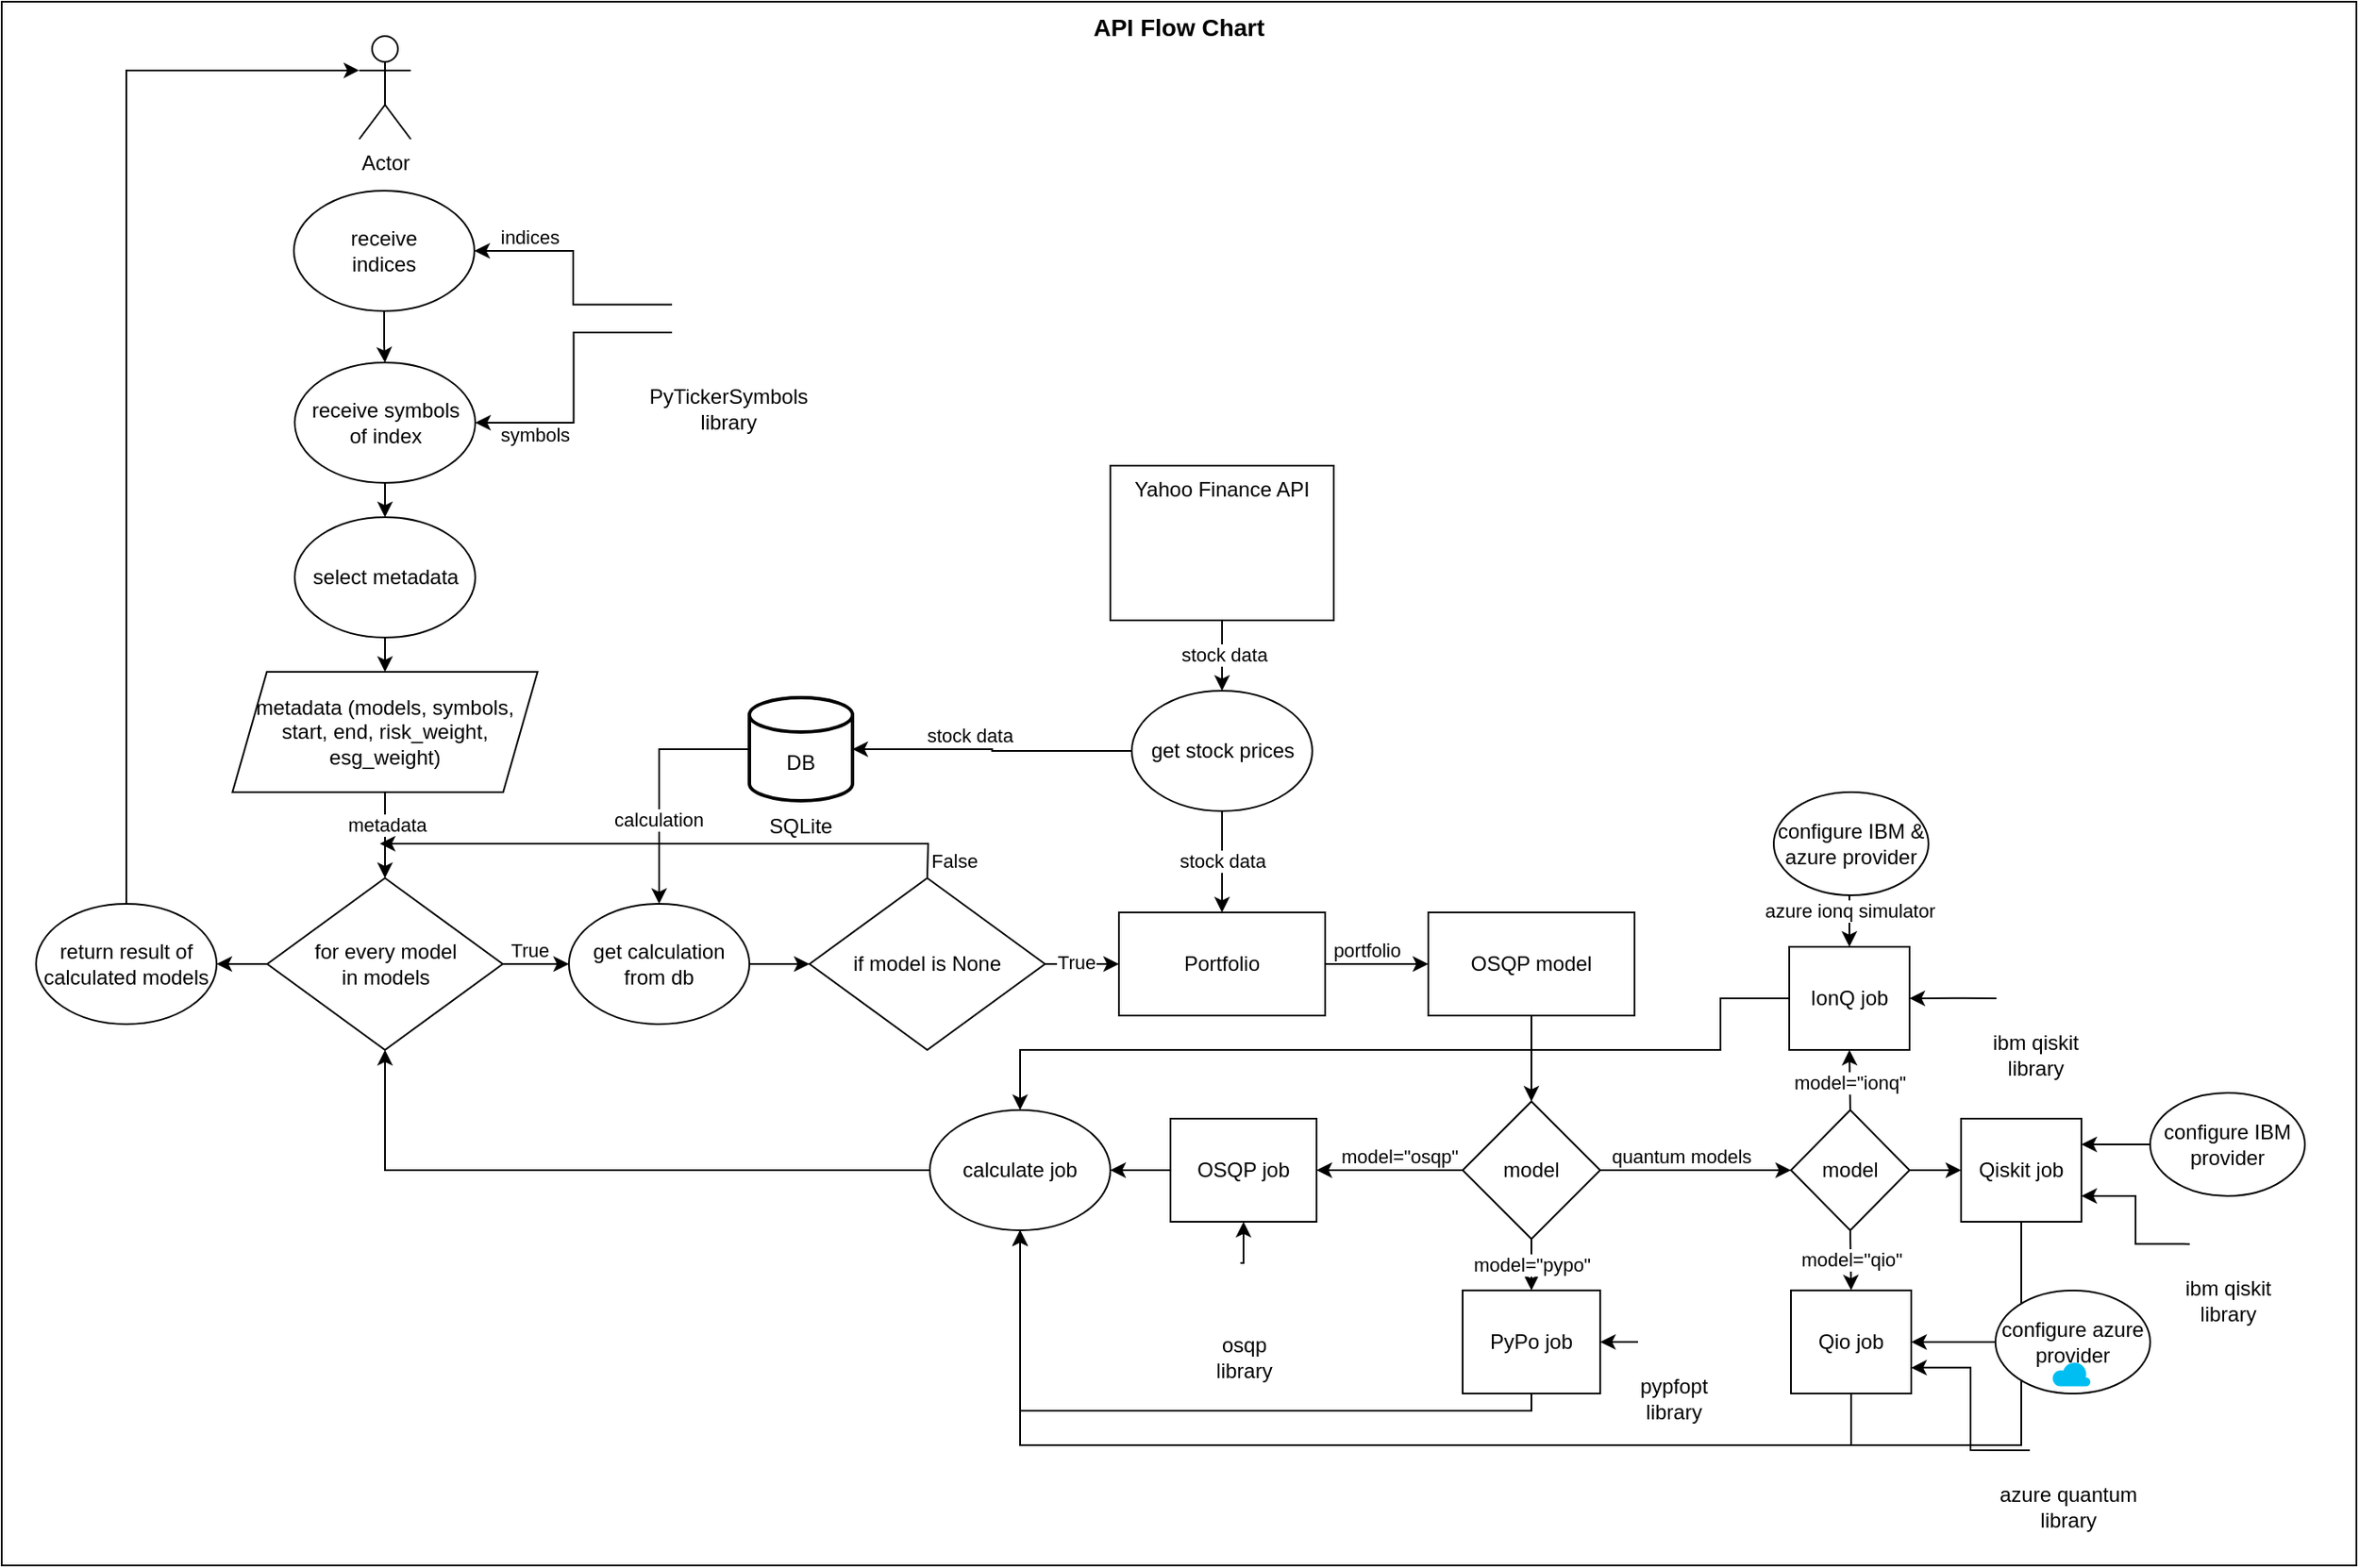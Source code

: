 <mxfile version="20.2.7" type="device"><diagram id="5WZ3pNurok9JRmDQpMM_" name="Page-1"><mxGraphModel dx="651" dy="747" grid="1" gridSize="10" guides="1" tooltips="1" connect="1" arrows="1" fold="1" page="1" pageScale="1" pageWidth="827" pageHeight="1169" math="0" shadow="0"><root><mxCell id="0"/><mxCell id="1" parent="0"/><mxCell id="vnyeVoUjfi2f6yrh1KrU-153" value="&lt;font style=&quot;font-size: 14px;&quot;&gt;&lt;b&gt;API Flow Chart&lt;/b&gt;&lt;/font&gt;" style="rounded=0;whiteSpace=wrap;html=1;verticalAlign=top;" vertex="1" parent="1"><mxGeometry x="120" y="100" width="1370" height="910" as="geometry"/></mxCell><mxCell id="vnyeVoUjfi2f6yrh1KrU-133" style="edgeStyle=orthogonalEdgeStyle;rounded=0;orthogonalLoop=1;jettySize=auto;html=1;exitX=0.5;exitY=1;exitDx=0;exitDy=0;entryX=0.5;entryY=1;entryDx=0;entryDy=0;" edge="1" parent="1" source="vnyeVoUjfi2f6yrh1KrU-122" target="vnyeVoUjfi2f6yrh1KrU-83"><mxGeometry relative="1" as="geometry"><Array as="points"><mxPoint x="1295" y="940"/><mxPoint x="713" y="940"/></Array></mxGeometry></mxCell><mxCell id="vnyeVoUjfi2f6yrh1KrU-27" style="edgeStyle=orthogonalEdgeStyle;rounded=0;orthogonalLoop=1;jettySize=auto;html=1;exitX=0.5;exitY=1;exitDx=0;exitDy=0;entryX=0.5;entryY=0;entryDx=0;entryDy=0;" edge="1" parent="1" source="vnyeVoUjfi2f6yrh1KrU-3" target="vnyeVoUjfi2f6yrh1KrU-26"><mxGeometry relative="1" as="geometry"/></mxCell><mxCell id="vnyeVoUjfi2f6yrh1KrU-3" value="receive symbols&lt;br&gt;of index" style="ellipse;whiteSpace=wrap;html=1;" vertex="1" parent="1"><mxGeometry x="290.5" y="310" width="105" height="70" as="geometry"/></mxCell><mxCell id="vnyeVoUjfi2f6yrh1KrU-8" style="edgeStyle=orthogonalEdgeStyle;rounded=0;orthogonalLoop=1;jettySize=auto;html=1;exitX=0;exitY=0.5;exitDx=0;exitDy=0;entryX=1;entryY=0.5;entryDx=0;entryDy=0;" edge="1" parent="1" source="vnyeVoUjfi2f6yrh1KrU-7" target="vnyeVoUjfi2f6yrh1KrU-3"><mxGeometry relative="1" as="geometry"/></mxCell><mxCell id="vnyeVoUjfi2f6yrh1KrU-12" value="Actor" style="shape=umlActor;verticalLabelPosition=bottom;verticalAlign=top;html=1;outlineConnect=0;" vertex="1" parent="1"><mxGeometry x="328" y="120" width="30" height="60" as="geometry"/></mxCell><mxCell id="vnyeVoUjfi2f6yrh1KrU-17" style="edgeStyle=orthogonalEdgeStyle;rounded=0;orthogonalLoop=1;jettySize=auto;html=1;exitX=0.5;exitY=1;exitDx=0;exitDy=0;" edge="1" parent="1" source="vnyeVoUjfi2f6yrh1KrU-13" target="vnyeVoUjfi2f6yrh1KrU-3"><mxGeometry relative="1" as="geometry"/></mxCell><mxCell id="vnyeVoUjfi2f6yrh1KrU-13" value="receive &lt;br&gt;indices" style="ellipse;whiteSpace=wrap;html=1;" vertex="1" parent="1"><mxGeometry x="290" y="210" width="105" height="70" as="geometry"/></mxCell><mxCell id="vnyeVoUjfi2f6yrh1KrU-14" value="" style="group" vertex="1" connectable="0" parent="1"><mxGeometry x="510" y="260" width="65" height="92" as="geometry"/></mxCell><mxCell id="vnyeVoUjfi2f6yrh1KrU-89" value="" style="group" vertex="1" connectable="0" parent="vnyeVoUjfi2f6yrh1KrU-14"><mxGeometry width="65" height="92" as="geometry"/></mxCell><mxCell id="vnyeVoUjfi2f6yrh1KrU-7" value="" style="shape=image;html=1;verticalAlign=top;verticalLabelPosition=bottom;labelBackgroundColor=#ffffff;imageAspect=0;aspect=fixed;image=https://cdn1.iconfinder.com/data/icons/unicons-line-vol-3/24/files-landscapes-128.png" vertex="1" parent="vnyeVoUjfi2f6yrh1KrU-89"><mxGeometry width="65" height="65" as="geometry"/></mxCell><mxCell id="vnyeVoUjfi2f6yrh1KrU-9" value="PyTickerSymbols library" style="text;html=1;strokeColor=none;fillColor=none;align=center;verticalAlign=middle;whiteSpace=wrap;rounded=0;" vertex="1" parent="vnyeVoUjfi2f6yrh1KrU-89"><mxGeometry x="2.5" y="62" width="60" height="30" as="geometry"/></mxCell><mxCell id="vnyeVoUjfi2f6yrh1KrU-15" style="edgeStyle=orthogonalEdgeStyle;rounded=0;orthogonalLoop=1;jettySize=auto;html=1;exitX=0;exitY=0.25;exitDx=0;exitDy=0;entryX=1;entryY=0.5;entryDx=0;entryDy=0;" edge="1" parent="1" source="vnyeVoUjfi2f6yrh1KrU-7" target="vnyeVoUjfi2f6yrh1KrU-13"><mxGeometry relative="1" as="geometry"/></mxCell><mxCell id="vnyeVoUjfi2f6yrh1KrU-16" value="indices" style="edgeLabel;html=1;align=center;verticalAlign=middle;resizable=0;points=[];" vertex="1" connectable="0" parent="vnyeVoUjfi2f6yrh1KrU-15"><mxGeometry x="0.453" y="-1" relative="1" as="geometry"><mxPoint x="-8" y="-7" as="offset"/></mxGeometry></mxCell><mxCell id="vnyeVoUjfi2f6yrh1KrU-18" value="symbols" style="edgeLabel;html=1;align=center;verticalAlign=middle;resizable=0;points=[];" vertex="1" connectable="0" parent="1"><mxGeometry x="430.0" y="352" as="geometry"/></mxCell><mxCell id="vnyeVoUjfi2f6yrh1KrU-23" style="edgeStyle=orthogonalEdgeStyle;rounded=0;orthogonalLoop=1;jettySize=auto;html=1;exitX=0.5;exitY=1;exitDx=0;exitDy=0;entryX=0.5;entryY=0;entryDx=0;entryDy=0;" edge="1" parent="1"><mxGeometry relative="1" as="geometry"><mxPoint x="343" y="560" as="sourcePoint"/><mxPoint x="343" y="610" as="targetPoint"/></mxGeometry></mxCell><mxCell id="vnyeVoUjfi2f6yrh1KrU-29" value="metadata" style="edgeLabel;html=1;align=center;verticalAlign=middle;resizable=0;points=[];" vertex="1" connectable="0" parent="vnyeVoUjfi2f6yrh1KrU-23"><mxGeometry x="-0.26" y="1" relative="1" as="geometry"><mxPoint as="offset"/></mxGeometry></mxCell><mxCell id="vnyeVoUjfi2f6yrh1KrU-28" style="edgeStyle=orthogonalEdgeStyle;rounded=0;orthogonalLoop=1;jettySize=auto;html=1;exitX=0.5;exitY=1;exitDx=0;exitDy=0;entryX=0.5;entryY=0;entryDx=0;entryDy=0;" edge="1" parent="1" source="vnyeVoUjfi2f6yrh1KrU-26"><mxGeometry relative="1" as="geometry"><mxPoint x="343" y="490" as="targetPoint"/></mxGeometry></mxCell><mxCell id="vnyeVoUjfi2f6yrh1KrU-26" value="select metadata" style="ellipse;whiteSpace=wrap;html=1;" vertex="1" parent="1"><mxGeometry x="290.5" y="400" width="105" height="70" as="geometry"/></mxCell><mxCell id="vnyeVoUjfi2f6yrh1KrU-45" style="edgeStyle=orthogonalEdgeStyle;rounded=0;orthogonalLoop=1;jettySize=auto;html=1;exitX=1;exitY=0.5;exitDx=0;exitDy=0;entryX=0;entryY=0.5;entryDx=0;entryDy=0;" edge="1" parent="1" source="vnyeVoUjfi2f6yrh1KrU-31" target="vnyeVoUjfi2f6yrh1KrU-38"><mxGeometry relative="1" as="geometry"/></mxCell><mxCell id="vnyeVoUjfi2f6yrh1KrU-51" value="True" style="edgeLabel;html=1;align=center;verticalAlign=middle;resizable=0;points=[];" vertex="1" connectable="0" parent="vnyeVoUjfi2f6yrh1KrU-45"><mxGeometry x="-0.403" y="-2" relative="1" as="geometry"><mxPoint x="4" y="-10" as="offset"/></mxGeometry></mxCell><mxCell id="vnyeVoUjfi2f6yrh1KrU-152" style="edgeStyle=orthogonalEdgeStyle;rounded=0;orthogonalLoop=1;jettySize=auto;html=1;exitX=0;exitY=0.5;exitDx=0;exitDy=0;entryX=1;entryY=0.5;entryDx=0;entryDy=0;" edge="1" parent="1" source="vnyeVoUjfi2f6yrh1KrU-31" target="vnyeVoUjfi2f6yrh1KrU-47"><mxGeometry relative="1" as="geometry"/></mxCell><mxCell id="vnyeVoUjfi2f6yrh1KrU-31" value="for every model&lt;br&gt;in models" style="rhombus;whiteSpace=wrap;html=1;" vertex="1" parent="1"><mxGeometry x="274.5" y="610" width="137" height="100" as="geometry"/></mxCell><mxCell id="vnyeVoUjfi2f6yrh1KrU-67" style="edgeStyle=orthogonalEdgeStyle;rounded=0;orthogonalLoop=1;jettySize=auto;html=1;exitX=1;exitY=0.5;exitDx=0;exitDy=0;entryX=0;entryY=0.5;entryDx=0;entryDy=0;" edge="1" parent="1" source="vnyeVoUjfi2f6yrh1KrU-36" target="vnyeVoUjfi2f6yrh1KrU-66"><mxGeometry relative="1" as="geometry"/></mxCell><mxCell id="vnyeVoUjfi2f6yrh1KrU-146" value="True" style="edgeLabel;html=1;align=center;verticalAlign=middle;resizable=0;points=[];" vertex="1" connectable="0" parent="vnyeVoUjfi2f6yrh1KrU-67"><mxGeometry x="-0.186" y="1" relative="1" as="geometry"><mxPoint as="offset"/></mxGeometry></mxCell><mxCell id="vnyeVoUjfi2f6yrh1KrU-36" value="if model is None" style="rhombus;whiteSpace=wrap;html=1;" vertex="1" parent="1"><mxGeometry x="590" y="610" width="137" height="100" as="geometry"/></mxCell><mxCell id="vnyeVoUjfi2f6yrh1KrU-37" value="metadata (models, symbols, start, end, risk_weight, esg_weight)" style="shape=parallelogram;perimeter=parallelogramPerimeter;whiteSpace=wrap;html=1;fixedSize=1;" vertex="1" parent="1"><mxGeometry x="254.25" y="490" width="177.5" height="70" as="geometry"/></mxCell><mxCell id="vnyeVoUjfi2f6yrh1KrU-46" style="edgeStyle=orthogonalEdgeStyle;rounded=0;orthogonalLoop=1;jettySize=auto;html=1;exitX=1;exitY=0.5;exitDx=0;exitDy=0;entryX=0;entryY=0.5;entryDx=0;entryDy=0;" edge="1" parent="1" source="vnyeVoUjfi2f6yrh1KrU-38" target="vnyeVoUjfi2f6yrh1KrU-36"><mxGeometry relative="1" as="geometry"/></mxCell><mxCell id="vnyeVoUjfi2f6yrh1KrU-38" value="get calculation from db" style="ellipse;whiteSpace=wrap;html=1;" vertex="1" parent="1"><mxGeometry x="450" y="625" width="105" height="70" as="geometry"/></mxCell><mxCell id="vnyeVoUjfi2f6yrh1KrU-41" value="" style="group" vertex="1" connectable="0" parent="1"><mxGeometry x="555" y="505" width="60" height="90" as="geometry"/></mxCell><mxCell id="vnyeVoUjfi2f6yrh1KrU-39" value="&lt;br&gt;DB" style="strokeWidth=2;html=1;shape=mxgraph.flowchart.database;whiteSpace=wrap;" vertex="1" parent="vnyeVoUjfi2f6yrh1KrU-41"><mxGeometry width="60" height="60" as="geometry"/></mxCell><mxCell id="vnyeVoUjfi2f6yrh1KrU-40" value="SQLite" style="text;html=1;strokeColor=none;fillColor=none;align=center;verticalAlign=middle;whiteSpace=wrap;rounded=0;" vertex="1" parent="vnyeVoUjfi2f6yrh1KrU-41"><mxGeometry y="60" width="60" height="30" as="geometry"/></mxCell><mxCell id="vnyeVoUjfi2f6yrh1KrU-42" style="edgeStyle=orthogonalEdgeStyle;rounded=0;orthogonalLoop=1;jettySize=auto;html=1;exitX=0;exitY=0.5;exitDx=0;exitDy=0;exitPerimeter=0;entryX=0.5;entryY=0;entryDx=0;entryDy=0;" edge="1" parent="1" source="vnyeVoUjfi2f6yrh1KrU-39" target="vnyeVoUjfi2f6yrh1KrU-38"><mxGeometry relative="1" as="geometry"/></mxCell><mxCell id="vnyeVoUjfi2f6yrh1KrU-44" value="calculation" style="edgeLabel;html=1;align=center;verticalAlign=middle;resizable=0;points=[];" vertex="1" connectable="0" parent="vnyeVoUjfi2f6yrh1KrU-42"><mxGeometry x="0.307" y="-1" relative="1" as="geometry"><mxPoint as="offset"/></mxGeometry></mxCell><mxCell id="vnyeVoUjfi2f6yrh1KrU-54" style="edgeStyle=orthogonalEdgeStyle;rounded=0;orthogonalLoop=1;jettySize=auto;html=1;exitX=0.5;exitY=0;exitDx=0;exitDy=0;entryX=0;entryY=0.333;entryDx=0;entryDy=0;entryPerimeter=0;" edge="1" parent="1" source="vnyeVoUjfi2f6yrh1KrU-47" target="vnyeVoUjfi2f6yrh1KrU-12"><mxGeometry relative="1" as="geometry"/></mxCell><mxCell id="vnyeVoUjfi2f6yrh1KrU-47" value="return result of calculated models" style="ellipse;whiteSpace=wrap;html=1;" vertex="1" parent="1"><mxGeometry x="140" y="625" width="105" height="70" as="geometry"/></mxCell><mxCell id="vnyeVoUjfi2f6yrh1KrU-57" style="edgeStyle=orthogonalEdgeStyle;rounded=0;orthogonalLoop=1;jettySize=auto;html=1;exitX=0.5;exitY=1;exitDx=0;exitDy=0;entryX=0.5;entryY=0;entryDx=0;entryDy=0;startArrow=none;" edge="1" parent="1" source="vnyeVoUjfi2f6yrh1KrU-63" target="vnyeVoUjfi2f6yrh1KrU-66"><mxGeometry relative="1" as="geometry"><mxPoint x="842.5" y="625" as="targetPoint"/></mxGeometry></mxCell><mxCell id="vnyeVoUjfi2f6yrh1KrU-58" value="stock data" style="edgeLabel;html=1;align=center;verticalAlign=middle;resizable=0;points=[];" vertex="1" connectable="0" parent="vnyeVoUjfi2f6yrh1KrU-57"><mxGeometry x="0.695" y="1" relative="1" as="geometry"><mxPoint x="-1" y="-21" as="offset"/></mxGeometry></mxCell><mxCell id="vnyeVoUjfi2f6yrh1KrU-62" value="" style="group" vertex="1" connectable="0" parent="1"><mxGeometry x="765" y="370" width="130" height="90" as="geometry"/></mxCell><mxCell id="vnyeVoUjfi2f6yrh1KrU-60" value="Yahoo Finance API" style="rounded=0;whiteSpace=wrap;html=1;fontSize=12;verticalAlign=top;" vertex="1" parent="vnyeVoUjfi2f6yrh1KrU-62"><mxGeometry width="130" height="90" as="geometry"/></mxCell><mxCell id="vnyeVoUjfi2f6yrh1KrU-61" value="" style="shape=image;html=1;verticalAlign=top;verticalLabelPosition=bottom;labelBackgroundColor=#ffffff;imageAspect=0;aspect=fixed;image=https://cdn4.iconfinder.com/data/icons/socialcones/508/Yahoo-128.png;fontSize=12;" vertex="1" parent="vnyeVoUjfi2f6yrh1KrU-62"><mxGeometry x="41" y="31" width="48" height="48" as="geometry"/></mxCell><mxCell id="vnyeVoUjfi2f6yrh1KrU-70" style="edgeStyle=orthogonalEdgeStyle;rounded=0;orthogonalLoop=1;jettySize=auto;html=1;exitX=0;exitY=0.5;exitDx=0;exitDy=0;entryX=1;entryY=0.5;entryDx=0;entryDy=0;entryPerimeter=0;" edge="1" parent="1" source="vnyeVoUjfi2f6yrh1KrU-63" target="vnyeVoUjfi2f6yrh1KrU-39"><mxGeometry relative="1" as="geometry"/></mxCell><mxCell id="vnyeVoUjfi2f6yrh1KrU-72" value="stock data" style="edgeLabel;html=1;align=center;verticalAlign=middle;resizable=0;points=[];" vertex="1" connectable="0" parent="vnyeVoUjfi2f6yrh1KrU-70"><mxGeometry x="0.188" y="-2" relative="1" as="geometry"><mxPoint x="1" y="-6" as="offset"/></mxGeometry></mxCell><mxCell id="vnyeVoUjfi2f6yrh1KrU-63" value="get stock prices" style="ellipse;whiteSpace=wrap;html=1;" vertex="1" parent="1"><mxGeometry x="777.5" y="501" width="105" height="70" as="geometry"/></mxCell><mxCell id="vnyeVoUjfi2f6yrh1KrU-75" style="edgeStyle=orthogonalEdgeStyle;rounded=0;orthogonalLoop=1;jettySize=auto;html=1;exitX=1;exitY=0.5;exitDx=0;exitDy=0;entryX=0;entryY=0.5;entryDx=0;entryDy=0;" edge="1" parent="1" source="vnyeVoUjfi2f6yrh1KrU-66" target="vnyeVoUjfi2f6yrh1KrU-74"><mxGeometry relative="1" as="geometry"/></mxCell><mxCell id="vnyeVoUjfi2f6yrh1KrU-76" value="portfolio" style="edgeLabel;html=1;align=center;verticalAlign=middle;resizable=0;points=[];" vertex="1" connectable="0" parent="vnyeVoUjfi2f6yrh1KrU-75"><mxGeometry x="-0.2" y="-2" relative="1" as="geometry"><mxPoint y="-10" as="offset"/></mxGeometry></mxCell><mxCell id="vnyeVoUjfi2f6yrh1KrU-66" value="Portfolio" style="rounded=0;whiteSpace=wrap;html=1;" vertex="1" parent="1"><mxGeometry x="770" y="630" width="120" height="60" as="geometry"/></mxCell><mxCell id="vnyeVoUjfi2f6yrh1KrU-68" style="edgeStyle=orthogonalEdgeStyle;rounded=0;orthogonalLoop=1;jettySize=auto;html=1;entryX=0.5;entryY=0;entryDx=0;entryDy=0;exitX=0.5;exitY=1;exitDx=0;exitDy=0;" edge="1" parent="1" source="vnyeVoUjfi2f6yrh1KrU-60" target="vnyeVoUjfi2f6yrh1KrU-63"><mxGeometry relative="1" as="geometry"/></mxCell><mxCell id="vnyeVoUjfi2f6yrh1KrU-69" value="stock data" style="edgeLabel;html=1;align=center;verticalAlign=middle;resizable=0;points=[];" vertex="1" connectable="0" parent="vnyeVoUjfi2f6yrh1KrU-68"><mxGeometry x="-0.025" y="1" relative="1" as="geometry"><mxPoint as="offset"/></mxGeometry></mxCell><mxCell id="vnyeVoUjfi2f6yrh1KrU-78" style="edgeStyle=orthogonalEdgeStyle;rounded=0;orthogonalLoop=1;jettySize=auto;html=1;exitX=0.5;exitY=1;exitDx=0;exitDy=0;entryX=0.5;entryY=0;entryDx=0;entryDy=0;" edge="1" parent="1" source="vnyeVoUjfi2f6yrh1KrU-74" target="vnyeVoUjfi2f6yrh1KrU-77"><mxGeometry relative="1" as="geometry"/></mxCell><mxCell id="vnyeVoUjfi2f6yrh1KrU-74" value="OSQP model" style="rounded=0;whiteSpace=wrap;html=1;" vertex="1" parent="1"><mxGeometry x="950" y="630" width="120" height="60" as="geometry"/></mxCell><mxCell id="vnyeVoUjfi2f6yrh1KrU-84" style="edgeStyle=orthogonalEdgeStyle;rounded=0;orthogonalLoop=1;jettySize=auto;html=1;exitX=0;exitY=0.5;exitDx=0;exitDy=0;entryX=1;entryY=0.5;entryDx=0;entryDy=0;" edge="1" parent="1" source="vnyeVoUjfi2f6yrh1KrU-77" target="vnyeVoUjfi2f6yrh1KrU-81"><mxGeometry relative="1" as="geometry"/></mxCell><mxCell id="vnyeVoUjfi2f6yrh1KrU-85" value="model=&quot;osqp&quot;" style="edgeLabel;html=1;align=center;verticalAlign=middle;resizable=0;points=[];" vertex="1" connectable="0" parent="vnyeVoUjfi2f6yrh1KrU-84"><mxGeometry x="0.13" y="-1" relative="1" as="geometry"><mxPoint x="11" y="-7" as="offset"/></mxGeometry></mxCell><mxCell id="vnyeVoUjfi2f6yrh1KrU-100" value="model=&quot;pypo&quot;" style="edgeStyle=orthogonalEdgeStyle;rounded=0;orthogonalLoop=1;jettySize=auto;html=1;exitX=0.5;exitY=1;exitDx=0;exitDy=0;entryX=0.5;entryY=0;entryDx=0;entryDy=0;" edge="1" parent="1" source="vnyeVoUjfi2f6yrh1KrU-77" target="vnyeVoUjfi2f6yrh1KrU-88"><mxGeometry relative="1" as="geometry"/></mxCell><mxCell id="vnyeVoUjfi2f6yrh1KrU-104" style="edgeStyle=orthogonalEdgeStyle;rounded=0;orthogonalLoop=1;jettySize=auto;html=1;exitX=1;exitY=0.5;exitDx=0;exitDy=0;entryX=0;entryY=0.5;entryDx=0;entryDy=0;" edge="1" parent="1" source="vnyeVoUjfi2f6yrh1KrU-77" target="vnyeVoUjfi2f6yrh1KrU-103"><mxGeometry relative="1" as="geometry"/></mxCell><mxCell id="vnyeVoUjfi2f6yrh1KrU-105" value="quantum models" style="edgeLabel;html=1;align=center;verticalAlign=middle;resizable=0;points=[];" vertex="1" connectable="0" parent="vnyeVoUjfi2f6yrh1KrU-104"><mxGeometry x="-0.333" relative="1" as="geometry"><mxPoint x="10" y="-8" as="offset"/></mxGeometry></mxCell><mxCell id="vnyeVoUjfi2f6yrh1KrU-77" value="model" style="rhombus;whiteSpace=wrap;html=1;" vertex="1" parent="1"><mxGeometry x="970" y="740" width="80" height="80" as="geometry"/></mxCell><mxCell id="vnyeVoUjfi2f6yrh1KrU-86" style="edgeStyle=orthogonalEdgeStyle;rounded=0;orthogonalLoop=1;jettySize=auto;html=1;exitX=0;exitY=0.5;exitDx=0;exitDy=0;" edge="1" parent="1" source="vnyeVoUjfi2f6yrh1KrU-81" target="vnyeVoUjfi2f6yrh1KrU-83"><mxGeometry relative="1" as="geometry"/></mxCell><mxCell id="vnyeVoUjfi2f6yrh1KrU-81" value="OSQP job" style="rounded=0;whiteSpace=wrap;html=1;" vertex="1" parent="1"><mxGeometry x="800" y="750" width="85" height="60" as="geometry"/></mxCell><mxCell id="vnyeVoUjfi2f6yrh1KrU-155" style="edgeStyle=orthogonalEdgeStyle;rounded=0;orthogonalLoop=1;jettySize=auto;html=1;exitX=0;exitY=0.5;exitDx=0;exitDy=0;entryX=0.5;entryY=1;entryDx=0;entryDy=0;fontSize=14;" edge="1" parent="1" source="vnyeVoUjfi2f6yrh1KrU-83" target="vnyeVoUjfi2f6yrh1KrU-31"><mxGeometry relative="1" as="geometry"/></mxCell><mxCell id="vnyeVoUjfi2f6yrh1KrU-83" value="calculate job" style="ellipse;whiteSpace=wrap;html=1;" vertex="1" parent="1"><mxGeometry x="660" y="745" width="105" height="70" as="geometry"/></mxCell><mxCell id="vnyeVoUjfi2f6yrh1KrU-109" style="edgeStyle=orthogonalEdgeStyle;rounded=0;orthogonalLoop=1;jettySize=auto;html=1;exitX=0.5;exitY=1;exitDx=0;exitDy=0;entryX=0.5;entryY=1;entryDx=0;entryDy=0;" edge="1" parent="1" source="vnyeVoUjfi2f6yrh1KrU-88" target="vnyeVoUjfi2f6yrh1KrU-83"><mxGeometry relative="1" as="geometry"><Array as="points"><mxPoint x="1010" y="920"/><mxPoint x="713" y="920"/></Array></mxGeometry></mxCell><mxCell id="vnyeVoUjfi2f6yrh1KrU-88" value="PyPo job" style="rounded=0;whiteSpace=wrap;html=1;" vertex="1" parent="1"><mxGeometry x="970" y="849.94" width="80" height="60" as="geometry"/></mxCell><mxCell id="vnyeVoUjfi2f6yrh1KrU-90" value="" style="group" vertex="1" connectable="0" parent="1"><mxGeometry x="817.39" y="834" width="50.22" height="66" as="geometry"/></mxCell><mxCell id="vnyeVoUjfi2f6yrh1KrU-91" value="" style="group" vertex="1" connectable="0" parent="vnyeVoUjfi2f6yrh1KrU-90"><mxGeometry width="50.22" height="66" as="geometry"/></mxCell><mxCell id="vnyeVoUjfi2f6yrh1KrU-92" value="" style="shape=image;html=1;verticalAlign=top;verticalLabelPosition=bottom;labelBackgroundColor=#ffffff;imageAspect=0;aspect=fixed;image=https://cdn1.iconfinder.com/data/icons/unicons-line-vol-3/24/files-landscapes-128.png" vertex="1" parent="vnyeVoUjfi2f6yrh1KrU-91"><mxGeometry width="46.63" height="46.63" as="geometry"/></mxCell><mxCell id="vnyeVoUjfi2f6yrh1KrU-93" value="osqp library" style="text;html=1;strokeColor=none;fillColor=none;align=center;verticalAlign=middle;whiteSpace=wrap;rounded=0;" vertex="1" parent="vnyeVoUjfi2f6yrh1KrU-91"><mxGeometry x="1.794" y="44.478" width="48.426" height="21.522" as="geometry"/></mxCell><mxCell id="vnyeVoUjfi2f6yrh1KrU-94" style="edgeStyle=orthogonalEdgeStyle;rounded=0;orthogonalLoop=1;jettySize=auto;html=1;exitX=0.5;exitY=0;exitDx=0;exitDy=0;entryX=0.5;entryY=1;entryDx=0;entryDy=0;" edge="1" parent="1" source="vnyeVoUjfi2f6yrh1KrU-92" target="vnyeVoUjfi2f6yrh1KrU-81"><mxGeometry relative="1" as="geometry"/></mxCell><mxCell id="vnyeVoUjfi2f6yrh1KrU-95" value="" style="group" vertex="1" connectable="0" parent="1"><mxGeometry x="1074" y="853" width="49.41" height="67" as="geometry"/></mxCell><mxCell id="vnyeVoUjfi2f6yrh1KrU-96" value="" style="group" vertex="1" connectable="0" parent="vnyeVoUjfi2f6yrh1KrU-95"><mxGeometry x="-2" y="4" width="49.41" height="67" as="geometry"/></mxCell><mxCell id="vnyeVoUjfi2f6yrh1KrU-97" value="" style="shape=image;html=1;verticalAlign=top;verticalLabelPosition=bottom;labelBackgroundColor=#ffffff;imageAspect=0;aspect=fixed;image=https://cdn1.iconfinder.com/data/icons/unicons-line-vol-3/24/files-landscapes-128.png" vertex="1" parent="vnyeVoUjfi2f6yrh1KrU-96"><mxGeometry width="45.881" height="45.881" as="geometry"/></mxCell><mxCell id="vnyeVoUjfi2f6yrh1KrU-98" value="pypfopt library" style="text;html=1;strokeColor=none;fillColor=none;align=center;verticalAlign=middle;whiteSpace=wrap;rounded=0;" vertex="1" parent="vnyeVoUjfi2f6yrh1KrU-96"><mxGeometry x="-7.059" y="45.152" width="56.469" height="21.848" as="geometry"/></mxCell><mxCell id="vnyeVoUjfi2f6yrh1KrU-99" style="edgeStyle=orthogonalEdgeStyle;rounded=0;orthogonalLoop=1;jettySize=auto;html=1;exitX=0;exitY=0.5;exitDx=0;exitDy=0;entryX=1;entryY=0.5;entryDx=0;entryDy=0;" edge="1" parent="1" source="vnyeVoUjfi2f6yrh1KrU-97" target="vnyeVoUjfi2f6yrh1KrU-88"><mxGeometry relative="1" as="geometry"/></mxCell><mxCell id="vnyeVoUjfi2f6yrh1KrU-121" style="edgeStyle=orthogonalEdgeStyle;rounded=0;orthogonalLoop=1;jettySize=auto;html=1;exitX=0.5;exitY=1;exitDx=0;exitDy=0;entryX=0.5;entryY=1;entryDx=0;entryDy=0;" edge="1" parent="1" source="vnyeVoUjfi2f6yrh1KrU-102" target="vnyeVoUjfi2f6yrh1KrU-83"><mxGeometry relative="1" as="geometry"><Array as="points"><mxPoint x="1196" y="940"/><mxPoint x="712" y="940"/></Array></mxGeometry></mxCell><mxCell id="vnyeVoUjfi2f6yrh1KrU-102" value="Qio job" style="rounded=0;whiteSpace=wrap;html=1;" vertex="1" parent="1"><mxGeometry x="1161" y="849.94" width="70" height="60" as="geometry"/></mxCell><mxCell id="vnyeVoUjfi2f6yrh1KrU-115" value="model=&quot;qio&quot;" style="edgeStyle=orthogonalEdgeStyle;rounded=0;orthogonalLoop=1;jettySize=auto;html=1;exitX=0.5;exitY=1;exitDx=0;exitDy=0;entryX=0.5;entryY=0;entryDx=0;entryDy=0;" edge="1" parent="1" source="vnyeVoUjfi2f6yrh1KrU-103" target="vnyeVoUjfi2f6yrh1KrU-102"><mxGeometry relative="1" as="geometry"/></mxCell><mxCell id="vnyeVoUjfi2f6yrh1KrU-127" style="edgeStyle=orthogonalEdgeStyle;rounded=0;orthogonalLoop=1;jettySize=auto;html=1;exitX=1;exitY=0.5;exitDx=0;exitDy=0;entryX=0;entryY=0.5;entryDx=0;entryDy=0;" edge="1" parent="1" source="vnyeVoUjfi2f6yrh1KrU-103" target="vnyeVoUjfi2f6yrh1KrU-122"><mxGeometry relative="1" as="geometry"/></mxCell><mxCell id="vnyeVoUjfi2f6yrh1KrU-135" style="edgeStyle=orthogonalEdgeStyle;rounded=0;orthogonalLoop=1;jettySize=auto;html=1;exitX=0.5;exitY=0;exitDx=0;exitDy=0;entryX=0.5;entryY=1;entryDx=0;entryDy=0;" edge="1" parent="1" source="vnyeVoUjfi2f6yrh1KrU-103" target="vnyeVoUjfi2f6yrh1KrU-134"><mxGeometry relative="1" as="geometry"/></mxCell><mxCell id="vnyeVoUjfi2f6yrh1KrU-136" value="model=&quot;ionq&quot;" style="edgeLabel;html=1;align=center;verticalAlign=middle;resizable=0;points=[];" vertex="1" connectable="0" parent="vnyeVoUjfi2f6yrh1KrU-135"><mxGeometry x="-0.115" relative="1" as="geometry"><mxPoint y="-1" as="offset"/></mxGeometry></mxCell><mxCell id="vnyeVoUjfi2f6yrh1KrU-103" value="model" style="rhombus;whiteSpace=wrap;html=1;" vertex="1" parent="1"><mxGeometry x="1161" y="745" width="69" height="70" as="geometry"/></mxCell><mxCell id="vnyeVoUjfi2f6yrh1KrU-113" value="" style="group" vertex="1" connectable="0" parent="1"><mxGeometry x="1280" y="850" width="90" height="60" as="geometry"/></mxCell><mxCell id="vnyeVoUjfi2f6yrh1KrU-112" value="configure azure provider" style="ellipse;whiteSpace=wrap;html=1;" vertex="1" parent="vnyeVoUjfi2f6yrh1KrU-113"><mxGeometry width="90" height="60" as="geometry"/></mxCell><mxCell id="vnyeVoUjfi2f6yrh1KrU-111" value="" style="verticalLabelPosition=bottom;html=1;verticalAlign=top;align=center;strokeColor=none;fillColor=#00BEF2;shape=mxgraph.azure.cloud;fontSize=12;" vertex="1" parent="vnyeVoUjfi2f6yrh1KrU-113"><mxGeometry x="32.94" y="41.194" width="22.414" height="14.571" as="geometry"/></mxCell><mxCell id="vnyeVoUjfi2f6yrh1KrU-114" style="edgeStyle=orthogonalEdgeStyle;rounded=0;orthogonalLoop=1;jettySize=auto;html=1;exitX=0;exitY=0.5;exitDx=0;exitDy=0;entryX=1;entryY=0.5;entryDx=0;entryDy=0;" edge="1" parent="1" source="vnyeVoUjfi2f6yrh1KrU-112" target="vnyeVoUjfi2f6yrh1KrU-102"><mxGeometry relative="1" as="geometry"/></mxCell><mxCell id="vnyeVoUjfi2f6yrh1KrU-116" value="" style="group" vertex="1" connectable="0" parent="1"><mxGeometry x="1300" y="920" width="80" height="67" as="geometry"/></mxCell><mxCell id="vnyeVoUjfi2f6yrh1KrU-117" value="" style="shape=image;html=1;verticalAlign=top;verticalLabelPosition=bottom;labelBackgroundColor=#ffffff;imageAspect=0;aspect=fixed;image=https://cdn1.iconfinder.com/data/icons/unicons-line-vol-3/24/files-landscapes-128.png" vertex="1" parent="vnyeVoUjfi2f6yrh1KrU-116"><mxGeometry width="45.881" height="45.881" as="geometry"/></mxCell><mxCell id="vnyeVoUjfi2f6yrh1KrU-118" value="azure quantum library" style="text;html=1;strokeColor=none;fillColor=none;align=center;verticalAlign=middle;whiteSpace=wrap;rounded=0;" vertex="1" parent="vnyeVoUjfi2f6yrh1KrU-116"><mxGeometry x="-20.59" y="45.15" width="87.06" height="21.85" as="geometry"/></mxCell><mxCell id="vnyeVoUjfi2f6yrh1KrU-120" style="edgeStyle=orthogonalEdgeStyle;rounded=0;orthogonalLoop=1;jettySize=auto;html=1;exitX=0;exitY=0.5;exitDx=0;exitDy=0;entryX=1;entryY=0.75;entryDx=0;entryDy=0;" edge="1" parent="1" source="vnyeVoUjfi2f6yrh1KrU-117" target="vnyeVoUjfi2f6yrh1KrU-102"><mxGeometry relative="1" as="geometry"/></mxCell><mxCell id="vnyeVoUjfi2f6yrh1KrU-122" value="Qiskit job" style="rounded=0;whiteSpace=wrap;html=1;" vertex="1" parent="1"><mxGeometry x="1260" y="750" width="70" height="60" as="geometry"/></mxCell><mxCell id="vnyeVoUjfi2f6yrh1KrU-123" value="" style="group" vertex="1" connectable="0" parent="1"><mxGeometry x="1370" y="735" width="90" height="60" as="geometry"/></mxCell><mxCell id="vnyeVoUjfi2f6yrh1KrU-124" value="configure IBM provider" style="ellipse;whiteSpace=wrap;html=1;" vertex="1" parent="vnyeVoUjfi2f6yrh1KrU-123"><mxGeometry width="90" height="60" as="geometry"/></mxCell><mxCell id="vnyeVoUjfi2f6yrh1KrU-128" style="edgeStyle=orthogonalEdgeStyle;rounded=0;orthogonalLoop=1;jettySize=auto;html=1;exitX=0;exitY=0.5;exitDx=0;exitDy=0;entryX=1;entryY=0.25;entryDx=0;entryDy=0;" edge="1" parent="1" source="vnyeVoUjfi2f6yrh1KrU-124" target="vnyeVoUjfi2f6yrh1KrU-122"><mxGeometry relative="1" as="geometry"/></mxCell><mxCell id="vnyeVoUjfi2f6yrh1KrU-129" value="" style="group" vertex="1" connectable="0" parent="1"><mxGeometry x="1393" y="800" width="80" height="67" as="geometry"/></mxCell><mxCell id="vnyeVoUjfi2f6yrh1KrU-130" value="" style="shape=image;html=1;verticalAlign=top;verticalLabelPosition=bottom;labelBackgroundColor=#ffffff;imageAspect=0;aspect=fixed;image=https://cdn1.iconfinder.com/data/icons/unicons-line-vol-3/24/files-landscapes-128.png" vertex="1" parent="vnyeVoUjfi2f6yrh1KrU-129"><mxGeometry width="45.881" height="45.881" as="geometry"/></mxCell><mxCell id="vnyeVoUjfi2f6yrh1KrU-131" value="ibm qiskit library" style="text;html=1;strokeColor=none;fillColor=none;align=center;verticalAlign=middle;whiteSpace=wrap;rounded=0;" vertex="1" parent="vnyeVoUjfi2f6yrh1KrU-129"><mxGeometry x="-20.59" y="45.15" width="87.06" height="21.85" as="geometry"/></mxCell><mxCell id="vnyeVoUjfi2f6yrh1KrU-132" style="edgeStyle=orthogonalEdgeStyle;rounded=0;orthogonalLoop=1;jettySize=auto;html=1;exitX=0;exitY=0.5;exitDx=0;exitDy=0;entryX=1;entryY=0.75;entryDx=0;entryDy=0;" edge="1" parent="1" source="vnyeVoUjfi2f6yrh1KrU-130" target="vnyeVoUjfi2f6yrh1KrU-122"><mxGeometry relative="1" as="geometry"/></mxCell><mxCell id="vnyeVoUjfi2f6yrh1KrU-145" style="edgeStyle=orthogonalEdgeStyle;rounded=0;orthogonalLoop=1;jettySize=auto;html=1;exitX=0;exitY=0.5;exitDx=0;exitDy=0;entryX=0.5;entryY=0;entryDx=0;entryDy=0;" edge="1" parent="1" source="vnyeVoUjfi2f6yrh1KrU-134" target="vnyeVoUjfi2f6yrh1KrU-83"><mxGeometry relative="1" as="geometry"><Array as="points"><mxPoint x="1120" y="680"/><mxPoint x="1120" y="710"/><mxPoint x="713" y="710"/></Array></mxGeometry></mxCell><mxCell id="vnyeVoUjfi2f6yrh1KrU-134" value="IonQ job" style="rounded=0;whiteSpace=wrap;html=1;" vertex="1" parent="1"><mxGeometry x="1160" y="650" width="70" height="60" as="geometry"/></mxCell><mxCell id="vnyeVoUjfi2f6yrh1KrU-137" value="" style="group" vertex="1" connectable="0" parent="1"><mxGeometry x="1151" y="560" width="90" height="60" as="geometry"/></mxCell><mxCell id="vnyeVoUjfi2f6yrh1KrU-138" value="configure IBM &amp;amp; azure provider" style="ellipse;whiteSpace=wrap;html=1;" vertex="1" parent="vnyeVoUjfi2f6yrh1KrU-137"><mxGeometry width="90" height="60" as="geometry"/></mxCell><mxCell id="vnyeVoUjfi2f6yrh1KrU-141" value="" style="group" vertex="1" connectable="0" parent="1"><mxGeometry x="1260" y="657" width="87.06" height="67" as="geometry"/></mxCell><mxCell id="vnyeVoUjfi2f6yrh1KrU-139" value="" style="shape=image;html=1;verticalAlign=top;verticalLabelPosition=bottom;labelBackgroundColor=#ffffff;imageAspect=0;aspect=fixed;image=https://cdn1.iconfinder.com/data/icons/unicons-line-vol-3/24/files-landscapes-128.png" vertex="1" parent="vnyeVoUjfi2f6yrh1KrU-141"><mxGeometry x="20.59" width="45.881" height="45.881" as="geometry"/></mxCell><mxCell id="vnyeVoUjfi2f6yrh1KrU-140" value="ibm qiskit library" style="text;html=1;strokeColor=none;fillColor=none;align=center;verticalAlign=middle;whiteSpace=wrap;rounded=0;" vertex="1" parent="vnyeVoUjfi2f6yrh1KrU-141"><mxGeometry y="45.15" width="87.06" height="21.85" as="geometry"/></mxCell><mxCell id="vnyeVoUjfi2f6yrh1KrU-142" style="edgeStyle=orthogonalEdgeStyle;rounded=0;orthogonalLoop=1;jettySize=auto;html=1;exitX=0.5;exitY=1;exitDx=0;exitDy=0;entryX=0.5;entryY=0;entryDx=0;entryDy=0;" edge="1" parent="1" source="vnyeVoUjfi2f6yrh1KrU-138" target="vnyeVoUjfi2f6yrh1KrU-134"><mxGeometry relative="1" as="geometry"/></mxCell><mxCell id="vnyeVoUjfi2f6yrh1KrU-143" value="azure ionq simulator" style="edgeLabel;html=1;align=center;verticalAlign=middle;resizable=0;points=[];" vertex="1" connectable="0" parent="vnyeVoUjfi2f6yrh1KrU-142"><mxGeometry x="-0.194" relative="1" as="geometry"><mxPoint y="-3" as="offset"/></mxGeometry></mxCell><mxCell id="vnyeVoUjfi2f6yrh1KrU-144" style="edgeStyle=orthogonalEdgeStyle;rounded=0;orthogonalLoop=1;jettySize=auto;html=1;exitX=0;exitY=0.5;exitDx=0;exitDy=0;entryX=1;entryY=0.5;entryDx=0;entryDy=0;" edge="1" parent="1" source="vnyeVoUjfi2f6yrh1KrU-139" target="vnyeVoUjfi2f6yrh1KrU-134"><mxGeometry relative="1" as="geometry"/></mxCell><mxCell id="vnyeVoUjfi2f6yrh1KrU-149" value="" style="endArrow=classic;html=1;rounded=0;exitX=0.5;exitY=0;exitDx=0;exitDy=0;" edge="1" parent="1" source="vnyeVoUjfi2f6yrh1KrU-36"><mxGeometry width="50" height="50" relative="1" as="geometry"><mxPoint x="510" y="550" as="sourcePoint"/><mxPoint x="340" y="590" as="targetPoint"/><Array as="points"><mxPoint x="659" y="590"/></Array></mxGeometry></mxCell><mxCell id="vnyeVoUjfi2f6yrh1KrU-150" value="False" style="edgeLabel;html=1;align=center;verticalAlign=middle;resizable=0;points=[];" vertex="1" connectable="0" parent="vnyeVoUjfi2f6yrh1KrU-149"><mxGeometry x="-0.926" y="-3" relative="1" as="geometry"><mxPoint x="12" y="2" as="offset"/></mxGeometry></mxCell></root></mxGraphModel></diagram></mxfile>